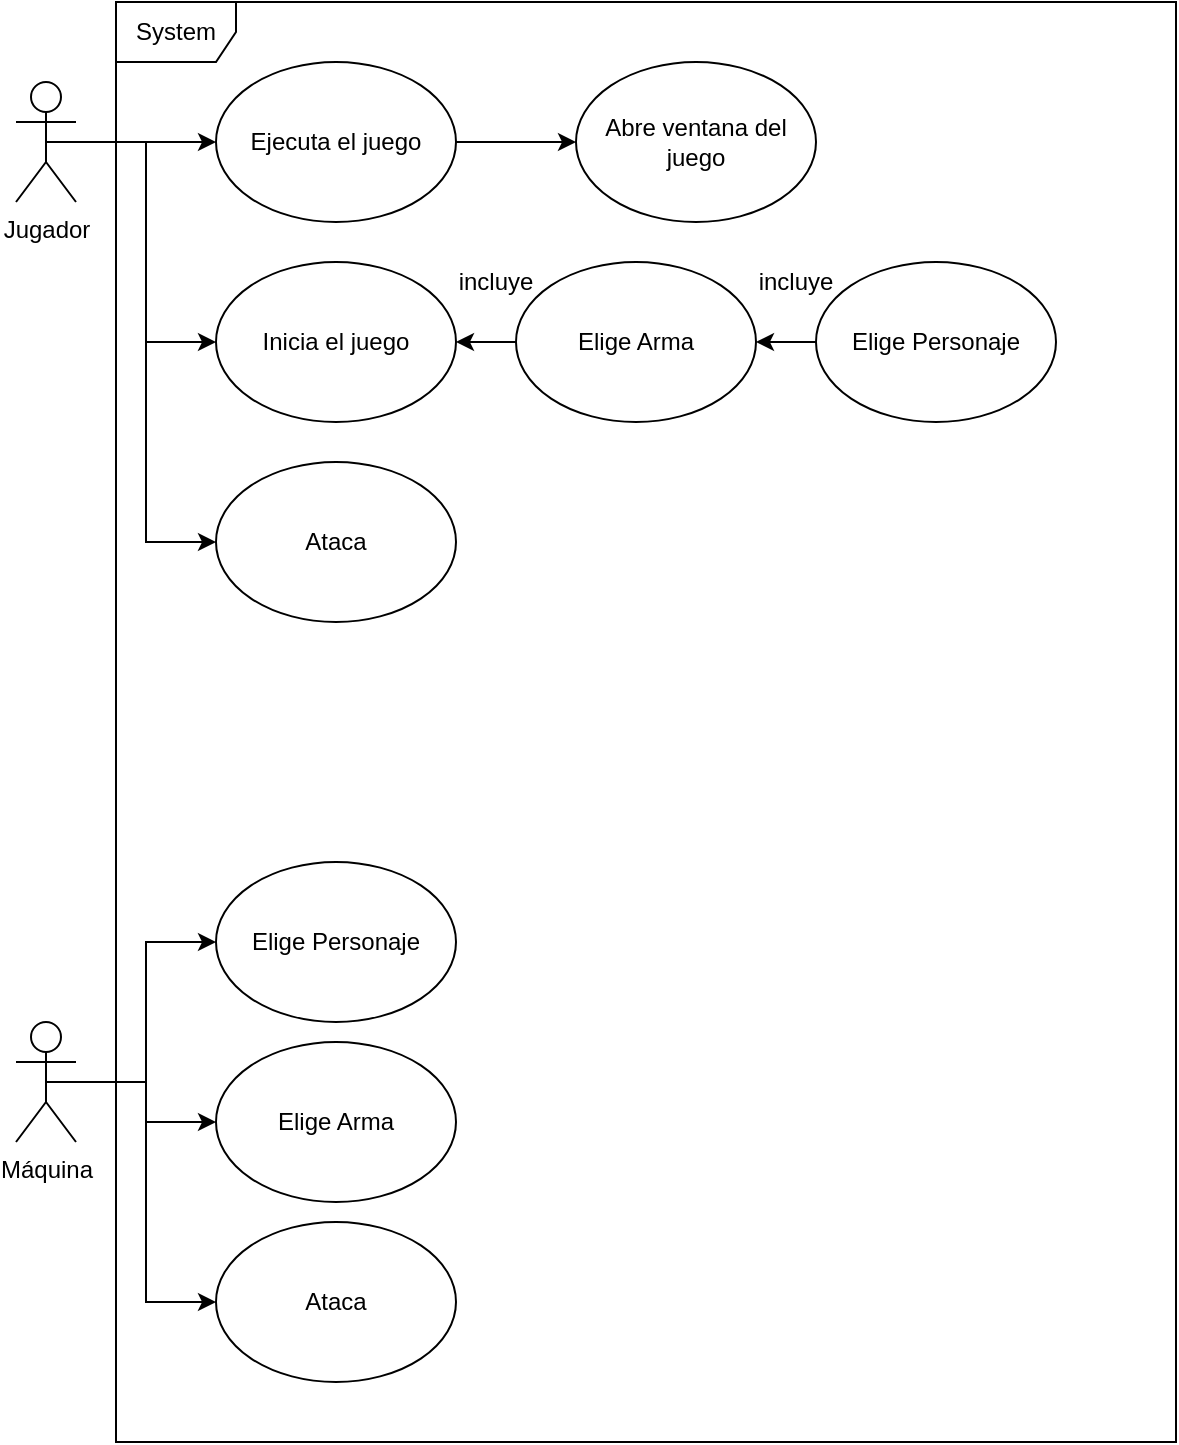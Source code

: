 <mxfile version="14.6.3" type="device"><diagram id="pxODHPGVUQoH9kyLXu5o" name="Page-1"><mxGraphModel dx="1422" dy="737" grid="1" gridSize="10" guides="1" tooltips="1" connect="1" arrows="1" fold="1" page="1" pageScale="1" pageWidth="1169" pageHeight="827" math="0" shadow="0"><root><mxCell id="0"/><mxCell id="1" parent="0"/><mxCell id="oREBLswAY1zG4n9agaeN-77" style="edgeStyle=orthogonalEdgeStyle;rounded=0;orthogonalLoop=1;jettySize=auto;html=1;exitX=0.5;exitY=0.5;exitDx=0;exitDy=0;exitPerimeter=0;entryX=0;entryY=0.5;entryDx=0;entryDy=0;" edge="1" parent="1" source="oREBLswAY1zG4n9agaeN-81" target="oREBLswAY1zG4n9agaeN-83"><mxGeometry relative="1" as="geometry"/></mxCell><mxCell id="oREBLswAY1zG4n9agaeN-78" style="edgeStyle=orthogonalEdgeStyle;rounded=0;orthogonalLoop=1;jettySize=auto;html=1;exitX=0.5;exitY=0.5;exitDx=0;exitDy=0;exitPerimeter=0;entryX=0;entryY=0.5;entryDx=0;entryDy=0;" edge="1" parent="1" source="oREBLswAY1zG4n9agaeN-81" target="oREBLswAY1zG4n9agaeN-85"><mxGeometry relative="1" as="geometry"/></mxCell><mxCell id="oREBLswAY1zG4n9agaeN-79" style="edgeStyle=orthogonalEdgeStyle;rounded=0;orthogonalLoop=1;jettySize=auto;html=1;exitX=0.5;exitY=0.5;exitDx=0;exitDy=0;exitPerimeter=0;entryX=0;entryY=0.5;entryDx=0;entryDy=0;" edge="1" parent="1" source="oREBLswAY1zG4n9agaeN-81" target="oREBLswAY1zG4n9agaeN-97"><mxGeometry relative="1" as="geometry"/></mxCell><mxCell id="oREBLswAY1zG4n9agaeN-81" value="Jugador" style="shape=umlActor;verticalLabelPosition=bottom;verticalAlign=top;html=1;outlineConnect=0;" vertex="1" parent="1"><mxGeometry x="50" y="130" width="30" height="60" as="geometry"/></mxCell><mxCell id="oREBLswAY1zG4n9agaeN-82" style="edgeStyle=orthogonalEdgeStyle;rounded=0;orthogonalLoop=1;jettySize=auto;html=1;exitX=1;exitY=0.5;exitDx=0;exitDy=0;entryX=0;entryY=0.5;entryDx=0;entryDy=0;" edge="1" parent="1" source="oREBLswAY1zG4n9agaeN-83" target="oREBLswAY1zG4n9agaeN-84"><mxGeometry relative="1" as="geometry"/></mxCell><mxCell id="oREBLswAY1zG4n9agaeN-83" value="Ejecuta el juego" style="ellipse;whiteSpace=wrap;html=1;" vertex="1" parent="1"><mxGeometry x="150" y="120" width="120" height="80" as="geometry"/></mxCell><mxCell id="oREBLswAY1zG4n9agaeN-84" value="Abre ventana del juego" style="ellipse;whiteSpace=wrap;html=1;" vertex="1" parent="1"><mxGeometry x="330" y="120" width="120" height="80" as="geometry"/></mxCell><mxCell id="oREBLswAY1zG4n9agaeN-85" value="Inicia el juego" style="ellipse;whiteSpace=wrap;html=1;" vertex="1" parent="1"><mxGeometry x="150" y="220" width="120" height="80" as="geometry"/></mxCell><mxCell id="oREBLswAY1zG4n9agaeN-86" style="edgeStyle=orthogonalEdgeStyle;rounded=0;orthogonalLoop=1;jettySize=auto;html=1;exitX=0;exitY=0.5;exitDx=0;exitDy=0;entryX=1;entryY=0.5;entryDx=0;entryDy=0;" edge="1" parent="1" source="oREBLswAY1zG4n9agaeN-87" target="oREBLswAY1zG4n9agaeN-85"><mxGeometry relative="1" as="geometry"/></mxCell><mxCell id="oREBLswAY1zG4n9agaeN-87" value="Elige Arma" style="ellipse;whiteSpace=wrap;html=1;" vertex="1" parent="1"><mxGeometry x="300" y="220" width="120" height="80" as="geometry"/></mxCell><mxCell id="oREBLswAY1zG4n9agaeN-88" style="edgeStyle=orthogonalEdgeStyle;rounded=0;orthogonalLoop=1;jettySize=auto;html=1;exitX=0;exitY=0.5;exitDx=0;exitDy=0;entryX=1;entryY=0.5;entryDx=0;entryDy=0;" edge="1" parent="1" source="oREBLswAY1zG4n9agaeN-89" target="oREBLswAY1zG4n9agaeN-87"><mxGeometry relative="1" as="geometry"/></mxCell><mxCell id="oREBLswAY1zG4n9agaeN-89" value="Elige Personaje" style="ellipse;whiteSpace=wrap;html=1;" vertex="1" parent="1"><mxGeometry x="450" y="220" width="120" height="80" as="geometry"/></mxCell><mxCell id="oREBLswAY1zG4n9agaeN-90" style="edgeStyle=orthogonalEdgeStyle;rounded=0;orthogonalLoop=1;jettySize=auto;html=1;exitX=0.5;exitY=0.5;exitDx=0;exitDy=0;exitPerimeter=0;entryX=0;entryY=0.5;entryDx=0;entryDy=0;" edge="1" parent="1" source="oREBLswAY1zG4n9agaeN-94" target="oREBLswAY1zG4n9agaeN-95"><mxGeometry relative="1" as="geometry"/></mxCell><mxCell id="oREBLswAY1zG4n9agaeN-91" style="edgeStyle=orthogonalEdgeStyle;rounded=0;orthogonalLoop=1;jettySize=auto;html=1;exitX=0.5;exitY=0.5;exitDx=0;exitDy=0;exitPerimeter=0;" edge="1" parent="1" source="oREBLswAY1zG4n9agaeN-94" target="oREBLswAY1zG4n9agaeN-96"><mxGeometry relative="1" as="geometry"/></mxCell><mxCell id="oREBLswAY1zG4n9agaeN-92" style="edgeStyle=orthogonalEdgeStyle;rounded=0;orthogonalLoop=1;jettySize=auto;html=1;exitX=0.5;exitY=0.5;exitDx=0;exitDy=0;exitPerimeter=0;entryX=0;entryY=0.5;entryDx=0;entryDy=0;" edge="1" parent="1" source="oREBLswAY1zG4n9agaeN-94" target="oREBLswAY1zG4n9agaeN-99"><mxGeometry relative="1" as="geometry"/></mxCell><mxCell id="oREBLswAY1zG4n9agaeN-94" value="Máquina" style="shape=umlActor;verticalLabelPosition=bottom;verticalAlign=top;html=1;outlineConnect=0;" vertex="1" parent="1"><mxGeometry x="50" y="600" width="30" height="60" as="geometry"/></mxCell><mxCell id="oREBLswAY1zG4n9agaeN-95" value="Elige Personaje" style="ellipse;whiteSpace=wrap;html=1;" vertex="1" parent="1"><mxGeometry x="150" y="520" width="120" height="80" as="geometry"/></mxCell><mxCell id="oREBLswAY1zG4n9agaeN-96" value="Elige Arma" style="ellipse;whiteSpace=wrap;html=1;" vertex="1" parent="1"><mxGeometry x="150" y="610" width="120" height="80" as="geometry"/></mxCell><mxCell id="oREBLswAY1zG4n9agaeN-97" value="Ataca" style="ellipse;whiteSpace=wrap;html=1;" vertex="1" parent="1"><mxGeometry x="150" y="320" width="120" height="80" as="geometry"/></mxCell><mxCell id="oREBLswAY1zG4n9agaeN-99" value="Ataca" style="ellipse;whiteSpace=wrap;html=1;" vertex="1" parent="1"><mxGeometry x="150" y="700" width="120" height="80" as="geometry"/></mxCell><mxCell id="oREBLswAY1zG4n9agaeN-101" value="System" style="shape=umlFrame;whiteSpace=wrap;html=1;" vertex="1" parent="1"><mxGeometry x="100" y="90" width="530" height="720" as="geometry"/></mxCell><mxCell id="oREBLswAY1zG4n9agaeN-102" value="incluye" style="text;html=1;strokeColor=none;fillColor=none;align=center;verticalAlign=middle;whiteSpace=wrap;rounded=0;" vertex="1" parent="1"><mxGeometry x="270" y="220" width="40" height="20" as="geometry"/></mxCell><mxCell id="oREBLswAY1zG4n9agaeN-103" value="incluye" style="text;html=1;strokeColor=none;fillColor=none;align=center;verticalAlign=middle;whiteSpace=wrap;rounded=0;" vertex="1" parent="1"><mxGeometry x="420" y="220" width="40" height="20" as="geometry"/></mxCell></root></mxGraphModel></diagram></mxfile>